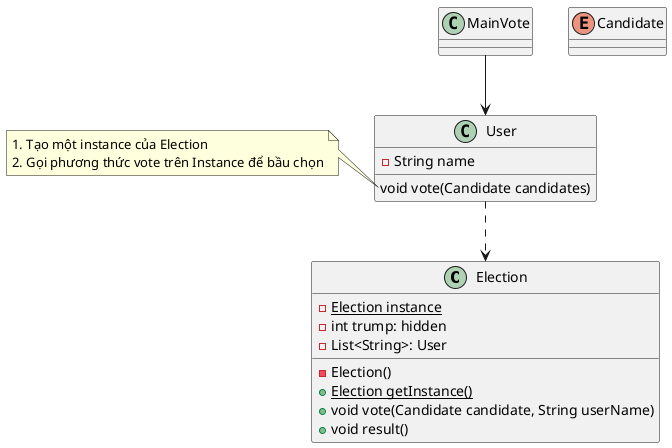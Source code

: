 @startuml
'https://plantuml.com/class-diagram

class Election
class User
enum Candidate
class MainVote

MainVote --> User
User ..> Election

class User{
- String name
void vote(Candidate candidates)
}

class Election{
- {static} Election instance
- int trump: hidden
- List<String>: User
- Election()
+ {static} Election getInstance()
+ void vote(Candidate candidate, String userName)
+ void result()
}

note left of User::vote
1. Tạo một instance của Election
2. Gọi phương thức vote trên Instance để bầu chọn
end note


@enduml